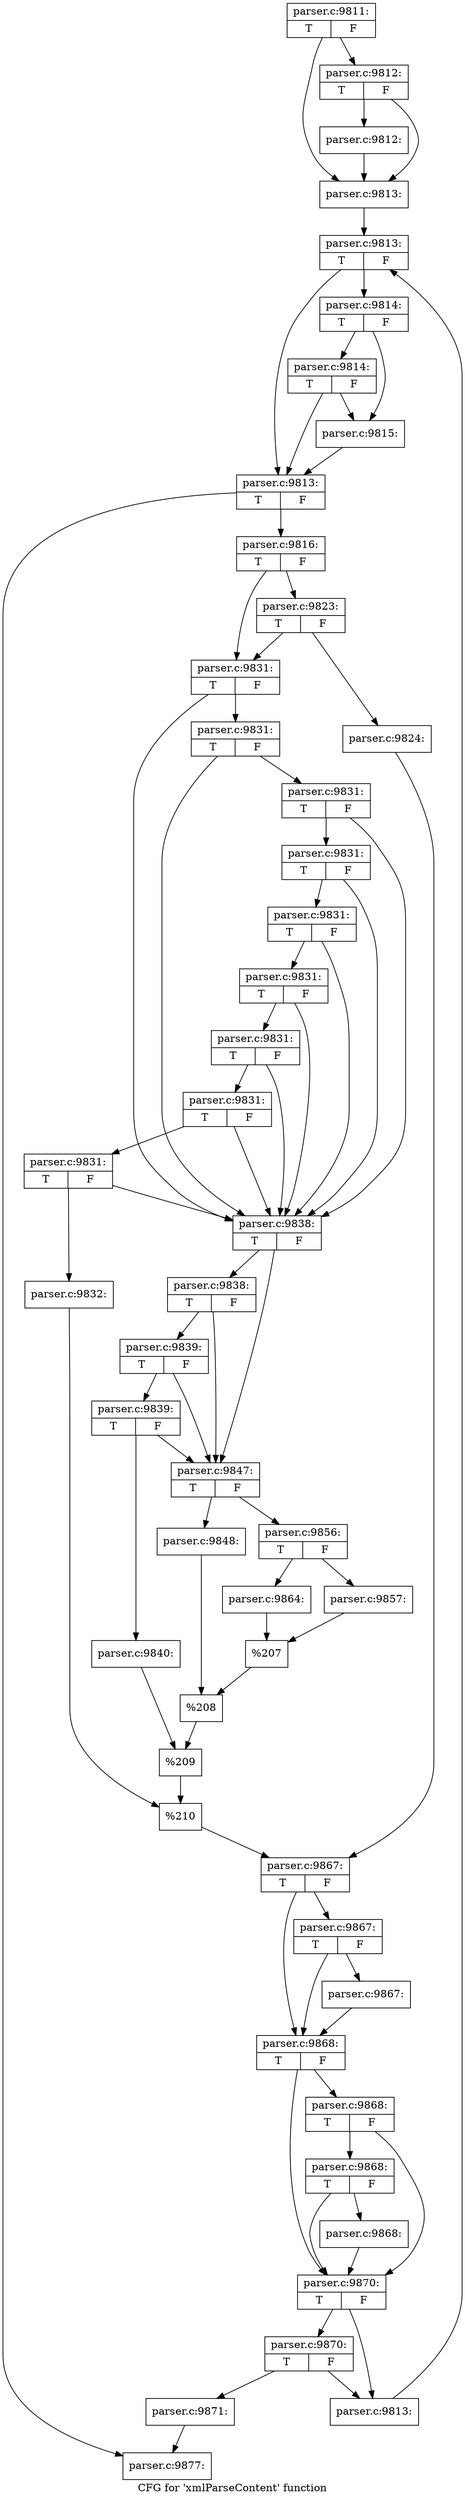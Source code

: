 digraph "CFG for 'xmlParseContent' function" {
	label="CFG for 'xmlParseContent' function";

	Node0x55d73bc96a20 [shape=record,label="{parser.c:9811:|{<s0>T|<s1>F}}"];
	Node0x55d73bc96a20 -> Node0x55d73bc9ae50;
	Node0x55d73bc96a20 -> Node0x55d73bc9adb0;
	Node0x55d73bc9ae50 [shape=record,label="{parser.c:9812:|{<s0>T|<s1>F}}"];
	Node0x55d73bc9ae50 -> Node0x55d73bc96b30;
	Node0x55d73bc9ae50 -> Node0x55d73bc9adb0;
	Node0x55d73bc96b30 [shape=record,label="{parser.c:9812:}"];
	Node0x55d73bc96b30 -> Node0x55d73bc9adb0;
	Node0x55d73bc9adb0 [shape=record,label="{parser.c:9813:}"];
	Node0x55d73bc9adb0 -> Node0x55d73bc9bec0;
	Node0x55d73bc9bec0 [shape=record,label="{parser.c:9813:|{<s0>T|<s1>F}}"];
	Node0x55d73bc9bec0 -> Node0x55d73bc9c1c0;
	Node0x55d73bc9bec0 -> Node0x55d73bc9c120;
	Node0x55d73bc9c1c0 [shape=record,label="{parser.c:9814:|{<s0>T|<s1>F}}"];
	Node0x55d73bc9c1c0 -> Node0x55d73bc9c170;
	Node0x55d73bc9c1c0 -> Node0x55d73bc9c6e0;
	Node0x55d73bc9c6e0 [shape=record,label="{parser.c:9814:|{<s0>T|<s1>F}}"];
	Node0x55d73bc9c6e0 -> Node0x55d73bc9c170;
	Node0x55d73bc9c6e0 -> Node0x55d73bc9c120;
	Node0x55d73bc9c170 [shape=record,label="{parser.c:9815:}"];
	Node0x55d73bc9c170 -> Node0x55d73bc9c120;
	Node0x55d73bc9c120 [shape=record,label="{parser.c:9813:|{<s0>T|<s1>F}}"];
	Node0x55d73bc9c120 -> Node0x55d73bc9d0f0;
	Node0x55d73bc9c120 -> Node0x55d73bc9c0a0;
	Node0x55d73bc9d0f0 [shape=record,label="{parser.c:9816:|{<s0>T|<s1>F}}"];
	Node0x55d73bc9d0f0 -> Node0x55d73bc9e870;
	Node0x55d73bc9d0f0 -> Node0x55d73bc9e820;
	Node0x55d73bc9e870 [shape=record,label="{parser.c:9823:|{<s0>T|<s1>F}}"];
	Node0x55d73bc9e870 -> Node0x55d73bc9e780;
	Node0x55d73bc9e870 -> Node0x55d73bc9e820;
	Node0x55d73bc9e780 [shape=record,label="{parser.c:9824:}"];
	Node0x55d73bc9e780 -> Node0x55d73bc9e7d0;
	Node0x55d73bc9e820 [shape=record,label="{parser.c:9831:|{<s0>T|<s1>F}}"];
	Node0x55d73bc9e820 -> Node0x55d73bc9f5d0;
	Node0x55d73bc9e820 -> Node0x55d73bc9f320;
	Node0x55d73bc9f5d0 [shape=record,label="{parser.c:9831:|{<s0>T|<s1>F}}"];
	Node0x55d73bc9f5d0 -> Node0x55d73bc9f580;
	Node0x55d73bc9f5d0 -> Node0x55d73bc9f320;
	Node0x55d73bc9f580 [shape=record,label="{parser.c:9831:|{<s0>T|<s1>F}}"];
	Node0x55d73bc9f580 -> Node0x55d73bc9f530;
	Node0x55d73bc9f580 -> Node0x55d73bc9f320;
	Node0x55d73bc9f530 [shape=record,label="{parser.c:9831:|{<s0>T|<s1>F}}"];
	Node0x55d73bc9f530 -> Node0x55d73bc9f4e0;
	Node0x55d73bc9f530 -> Node0x55d73bc9f320;
	Node0x55d73bc9f4e0 [shape=record,label="{parser.c:9831:|{<s0>T|<s1>F}}"];
	Node0x55d73bc9f4e0 -> Node0x55d73bc9f490;
	Node0x55d73bc9f4e0 -> Node0x55d73bc9f320;
	Node0x55d73bc9f490 [shape=record,label="{parser.c:9831:|{<s0>T|<s1>F}}"];
	Node0x55d73bc9f490 -> Node0x55d73bc9f440;
	Node0x55d73bc9f490 -> Node0x55d73bc9f320;
	Node0x55d73bc9f440 [shape=record,label="{parser.c:9831:|{<s0>T|<s1>F}}"];
	Node0x55d73bc9f440 -> Node0x55d73bc9f3f0;
	Node0x55d73bc9f440 -> Node0x55d73bc9f320;
	Node0x55d73bc9f3f0 [shape=record,label="{parser.c:9831:|{<s0>T|<s1>F}}"];
	Node0x55d73bc9f3f0 -> Node0x55d73bc9f370;
	Node0x55d73bc9f3f0 -> Node0x55d73bc9f320;
	Node0x55d73bc9f370 [shape=record,label="{parser.c:9831:|{<s0>T|<s1>F}}"];
	Node0x55d73bc9f370 -> Node0x55d73bc9f280;
	Node0x55d73bc9f370 -> Node0x55d73bc9f320;
	Node0x55d73bc9f280 [shape=record,label="{parser.c:9832:}"];
	Node0x55d73bc9f280 -> Node0x55d73bc9f2d0;
	Node0x55d73bc9f320 [shape=record,label="{parser.c:9838:|{<s0>T|<s1>F}}"];
	Node0x55d73bc9f320 -> Node0x55d73bca25f0;
	Node0x55d73bc9f320 -> Node0x55d73bca24a0;
	Node0x55d73bca25f0 [shape=record,label="{parser.c:9838:|{<s0>T|<s1>F}}"];
	Node0x55d73bca25f0 -> Node0x55d73bca2570;
	Node0x55d73bca25f0 -> Node0x55d73bca24a0;
	Node0x55d73bca2570 [shape=record,label="{parser.c:9839:|{<s0>T|<s1>F}}"];
	Node0x55d73bca2570 -> Node0x55d73bca24f0;
	Node0x55d73bca2570 -> Node0x55d73bca24a0;
	Node0x55d73bca24f0 [shape=record,label="{parser.c:9839:|{<s0>T|<s1>F}}"];
	Node0x55d73bca24f0 -> Node0x55d73bca2400;
	Node0x55d73bca24f0 -> Node0x55d73bca24a0;
	Node0x55d73bca2400 [shape=record,label="{parser.c:9840:}"];
	Node0x55d73bca2400 -> Node0x55d73bca2450;
	Node0x55d73bca24a0 [shape=record,label="{parser.c:9847:|{<s0>T|<s1>F}}"];
	Node0x55d73bca24a0 -> Node0x55d73bca3eb0;
	Node0x55d73bca24a0 -> Node0x55d73bca3f50;
	Node0x55d73bca3eb0 [shape=record,label="{parser.c:9848:}"];
	Node0x55d73bca3eb0 -> Node0x55d73bca3f00;
	Node0x55d73bca3f50 [shape=record,label="{parser.c:9856:|{<s0>T|<s1>F}}"];
	Node0x55d73bca3f50 -> Node0x55d73bca4c50;
	Node0x55d73bca3f50 -> Node0x55d73bca4cf0;
	Node0x55d73bca4c50 [shape=record,label="{parser.c:9857:}"];
	Node0x55d73bca4c50 -> Node0x55d73bca4ca0;
	Node0x55d73bca4cf0 [shape=record,label="{parser.c:9864:}"];
	Node0x55d73bca4cf0 -> Node0x55d73bca4ca0;
	Node0x55d73bca4ca0 [shape=record,label="{%207}"];
	Node0x55d73bca4ca0 -> Node0x55d73bca3f00;
	Node0x55d73bca3f00 [shape=record,label="{%208}"];
	Node0x55d73bca3f00 -> Node0x55d73bca2450;
	Node0x55d73bca2450 [shape=record,label="{%209}"];
	Node0x55d73bca2450 -> Node0x55d73bc9f2d0;
	Node0x55d73bc9f2d0 [shape=record,label="{%210}"];
	Node0x55d73bc9f2d0 -> Node0x55d73bc9e7d0;
	Node0x55d73bc9e7d0 [shape=record,label="{parser.c:9867:|{<s0>T|<s1>F}}"];
	Node0x55d73bc9e7d0 -> Node0x55d73bca5880;
	Node0x55d73bc9e7d0 -> Node0x55d73bca5830;
	Node0x55d73bca5880 [shape=record,label="{parser.c:9867:|{<s0>T|<s1>F}}"];
	Node0x55d73bca5880 -> Node0x55d73bca57e0;
	Node0x55d73bca5880 -> Node0x55d73bca5830;
	Node0x55d73bca57e0 [shape=record,label="{parser.c:9867:}"];
	Node0x55d73bca57e0 -> Node0x55d73bca5830;
	Node0x55d73bca5830 [shape=record,label="{parser.c:9868:|{<s0>T|<s1>F}}"];
	Node0x55d73bca5830 -> Node0x55d73bca6560;
	Node0x55d73bca5830 -> Node0x55d73bca6490;
	Node0x55d73bca6560 [shape=record,label="{parser.c:9868:|{<s0>T|<s1>F}}"];
	Node0x55d73bca6560 -> Node0x55d73bca64e0;
	Node0x55d73bca6560 -> Node0x55d73bca6490;
	Node0x55d73bca64e0 [shape=record,label="{parser.c:9868:|{<s0>T|<s1>F}}"];
	Node0x55d73bca64e0 -> Node0x55d73bca6440;
	Node0x55d73bca64e0 -> Node0x55d73bca6490;
	Node0x55d73bca6440 [shape=record,label="{parser.c:9868:}"];
	Node0x55d73bca6440 -> Node0x55d73bca6490;
	Node0x55d73bca6490 [shape=record,label="{parser.c:9870:|{<s0>T|<s1>F}}"];
	Node0x55d73bca6490 -> Node0x55d73bca78d0;
	Node0x55d73bca6490 -> Node0x55d73bca7880;
	Node0x55d73bca78d0 [shape=record,label="{parser.c:9870:|{<s0>T|<s1>F}}"];
	Node0x55d73bca78d0 -> Node0x55d73bca7830;
	Node0x55d73bca78d0 -> Node0x55d73bca7880;
	Node0x55d73bca7830 [shape=record,label="{parser.c:9871:}"];
	Node0x55d73bca7830 -> Node0x55d73bc9c0a0;
	Node0x55d73bca7880 [shape=record,label="{parser.c:9813:}"];
	Node0x55d73bca7880 -> Node0x55d73bc9bec0;
	Node0x55d73bc9c0a0 [shape=record,label="{parser.c:9877:}"];
}
